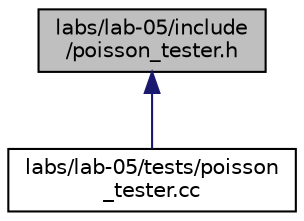 digraph "labs/lab-05/include/poisson_tester.h"
{
 // LATEX_PDF_SIZE
  bgcolor="transparent";
  edge [fontname="Helvetica",fontsize="10",labelfontname="Helvetica",labelfontsize="10"];
  node [fontname="Helvetica",fontsize="10",shape=record];
  Node1 [label="labs/lab-05/include\l/poisson_tester.h",height=0.2,width=0.4,color="black", fillcolor="grey75", style="filled", fontcolor="black",tooltip=" "];
  Node1 -> Node2 [dir="back",color="midnightblue",fontsize="10",style="solid",fontname="Helvetica"];
  Node2 [label="labs/lab-05/tests/poisson\l_tester.cc",height=0.2,width=0.4,color="black",URL="$poisson__tester_8cc.html",tooltip=" "];
}
